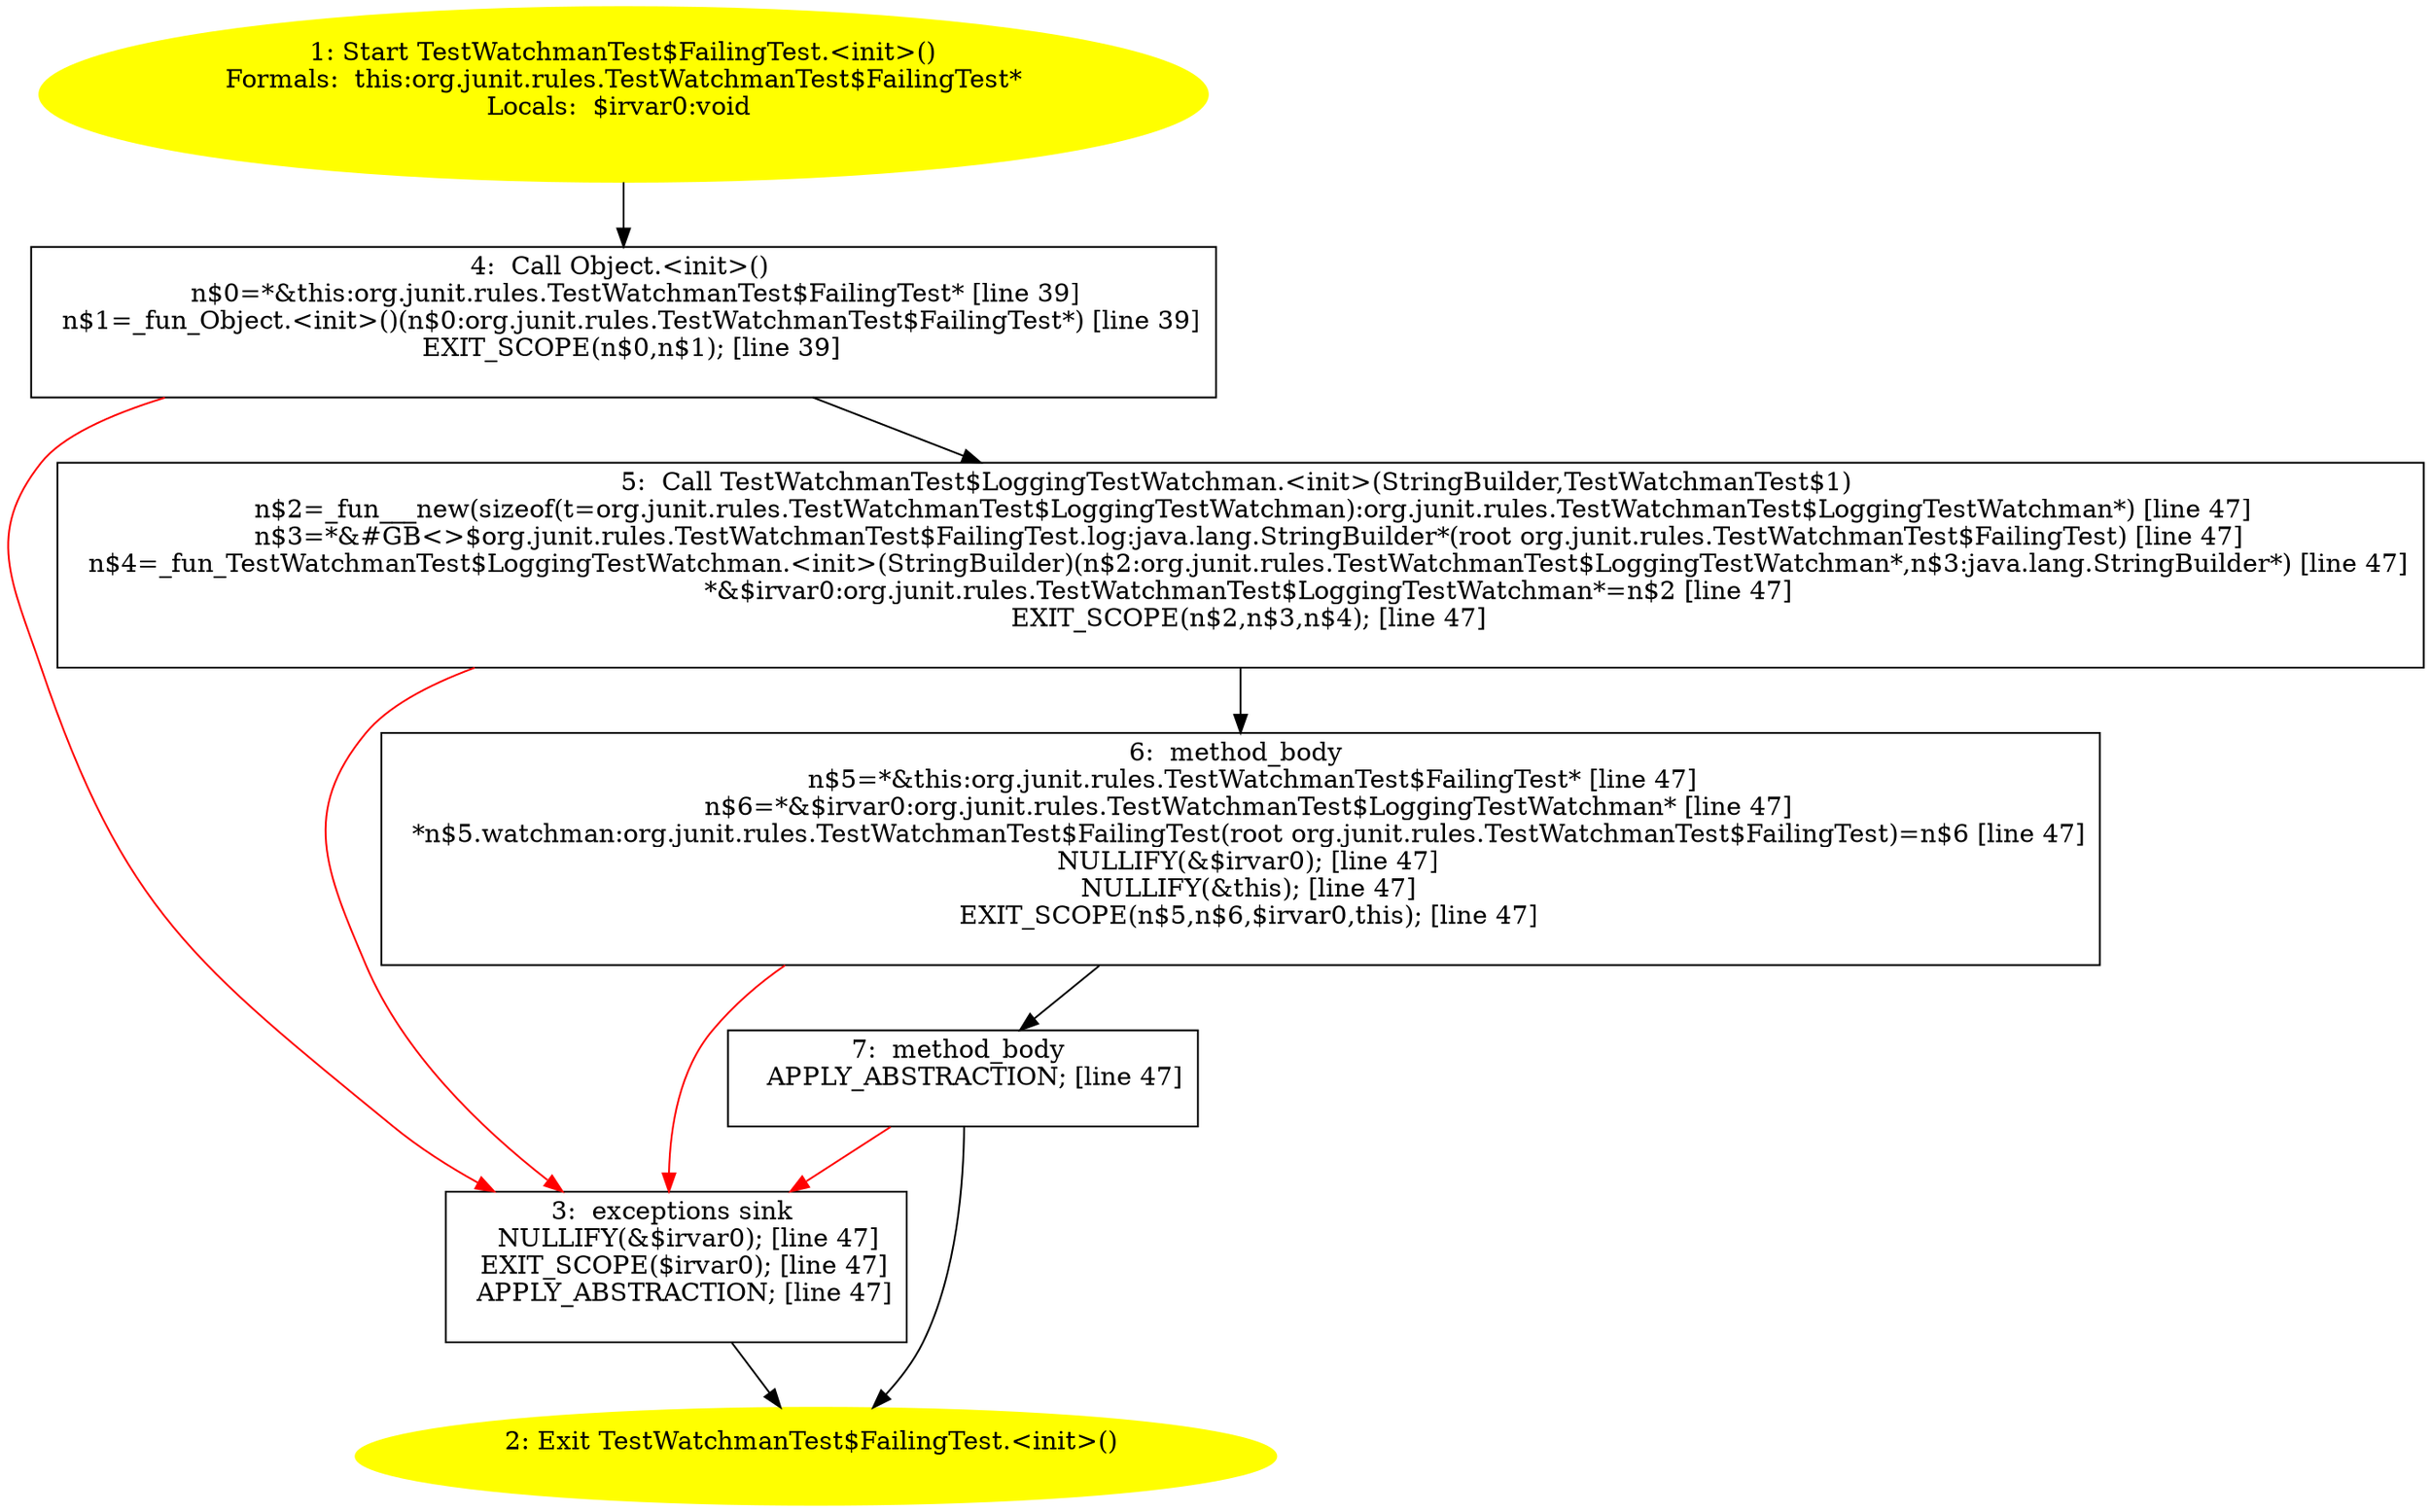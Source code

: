 /* @generated */
digraph cfg {
"org.junit.rules.TestWatchmanTest$FailingTest.<init>().719944dd2db91a6005ad9b3182437ca9_1" [label="1: Start TestWatchmanTest$FailingTest.<init>()\nFormals:  this:org.junit.rules.TestWatchmanTest$FailingTest*\nLocals:  $irvar0:void \n  " color=yellow style=filled]
	

	 "org.junit.rules.TestWatchmanTest$FailingTest.<init>().719944dd2db91a6005ad9b3182437ca9_1" -> "org.junit.rules.TestWatchmanTest$FailingTest.<init>().719944dd2db91a6005ad9b3182437ca9_4" ;
"org.junit.rules.TestWatchmanTest$FailingTest.<init>().719944dd2db91a6005ad9b3182437ca9_2" [label="2: Exit TestWatchmanTest$FailingTest.<init>() \n  " color=yellow style=filled]
	

"org.junit.rules.TestWatchmanTest$FailingTest.<init>().719944dd2db91a6005ad9b3182437ca9_3" [label="3:  exceptions sink \n   NULLIFY(&$irvar0); [line 47]\n  EXIT_SCOPE($irvar0); [line 47]\n  APPLY_ABSTRACTION; [line 47]\n " shape="box"]
	

	 "org.junit.rules.TestWatchmanTest$FailingTest.<init>().719944dd2db91a6005ad9b3182437ca9_3" -> "org.junit.rules.TestWatchmanTest$FailingTest.<init>().719944dd2db91a6005ad9b3182437ca9_2" ;
"org.junit.rules.TestWatchmanTest$FailingTest.<init>().719944dd2db91a6005ad9b3182437ca9_4" [label="4:  Call Object.<init>() \n   n$0=*&this:org.junit.rules.TestWatchmanTest$FailingTest* [line 39]\n  n$1=_fun_Object.<init>()(n$0:org.junit.rules.TestWatchmanTest$FailingTest*) [line 39]\n  EXIT_SCOPE(n$0,n$1); [line 39]\n " shape="box"]
	

	 "org.junit.rules.TestWatchmanTest$FailingTest.<init>().719944dd2db91a6005ad9b3182437ca9_4" -> "org.junit.rules.TestWatchmanTest$FailingTest.<init>().719944dd2db91a6005ad9b3182437ca9_5" ;
	 "org.junit.rules.TestWatchmanTest$FailingTest.<init>().719944dd2db91a6005ad9b3182437ca9_4" -> "org.junit.rules.TestWatchmanTest$FailingTest.<init>().719944dd2db91a6005ad9b3182437ca9_3" [color="red" ];
"org.junit.rules.TestWatchmanTest$FailingTest.<init>().719944dd2db91a6005ad9b3182437ca9_5" [label="5:  Call TestWatchmanTest$LoggingTestWatchman.<init>(StringBuilder,TestWatchmanTest$1) \n   n$2=_fun___new(sizeof(t=org.junit.rules.TestWatchmanTest$LoggingTestWatchman):org.junit.rules.TestWatchmanTest$LoggingTestWatchman*) [line 47]\n  n$3=*&#GB<>$org.junit.rules.TestWatchmanTest$FailingTest.log:java.lang.StringBuilder*(root org.junit.rules.TestWatchmanTest$FailingTest) [line 47]\n  n$4=_fun_TestWatchmanTest$LoggingTestWatchman.<init>(StringBuilder)(n$2:org.junit.rules.TestWatchmanTest$LoggingTestWatchman*,n$3:java.lang.StringBuilder*) [line 47]\n  *&$irvar0:org.junit.rules.TestWatchmanTest$LoggingTestWatchman*=n$2 [line 47]\n  EXIT_SCOPE(n$2,n$3,n$4); [line 47]\n " shape="box"]
	

	 "org.junit.rules.TestWatchmanTest$FailingTest.<init>().719944dd2db91a6005ad9b3182437ca9_5" -> "org.junit.rules.TestWatchmanTest$FailingTest.<init>().719944dd2db91a6005ad9b3182437ca9_6" ;
	 "org.junit.rules.TestWatchmanTest$FailingTest.<init>().719944dd2db91a6005ad9b3182437ca9_5" -> "org.junit.rules.TestWatchmanTest$FailingTest.<init>().719944dd2db91a6005ad9b3182437ca9_3" [color="red" ];
"org.junit.rules.TestWatchmanTest$FailingTest.<init>().719944dd2db91a6005ad9b3182437ca9_6" [label="6:  method_body \n   n$5=*&this:org.junit.rules.TestWatchmanTest$FailingTest* [line 47]\n  n$6=*&$irvar0:org.junit.rules.TestWatchmanTest$LoggingTestWatchman* [line 47]\n  *n$5.watchman:org.junit.rules.TestWatchmanTest$FailingTest(root org.junit.rules.TestWatchmanTest$FailingTest)=n$6 [line 47]\n  NULLIFY(&$irvar0); [line 47]\n  NULLIFY(&this); [line 47]\n  EXIT_SCOPE(n$5,n$6,$irvar0,this); [line 47]\n " shape="box"]
	

	 "org.junit.rules.TestWatchmanTest$FailingTest.<init>().719944dd2db91a6005ad9b3182437ca9_6" -> "org.junit.rules.TestWatchmanTest$FailingTest.<init>().719944dd2db91a6005ad9b3182437ca9_7" ;
	 "org.junit.rules.TestWatchmanTest$FailingTest.<init>().719944dd2db91a6005ad9b3182437ca9_6" -> "org.junit.rules.TestWatchmanTest$FailingTest.<init>().719944dd2db91a6005ad9b3182437ca9_3" [color="red" ];
"org.junit.rules.TestWatchmanTest$FailingTest.<init>().719944dd2db91a6005ad9b3182437ca9_7" [label="7:  method_body \n   APPLY_ABSTRACTION; [line 47]\n " shape="box"]
	

	 "org.junit.rules.TestWatchmanTest$FailingTest.<init>().719944dd2db91a6005ad9b3182437ca9_7" -> "org.junit.rules.TestWatchmanTest$FailingTest.<init>().719944dd2db91a6005ad9b3182437ca9_2" ;
	 "org.junit.rules.TestWatchmanTest$FailingTest.<init>().719944dd2db91a6005ad9b3182437ca9_7" -> "org.junit.rules.TestWatchmanTest$FailingTest.<init>().719944dd2db91a6005ad9b3182437ca9_3" [color="red" ];
}
